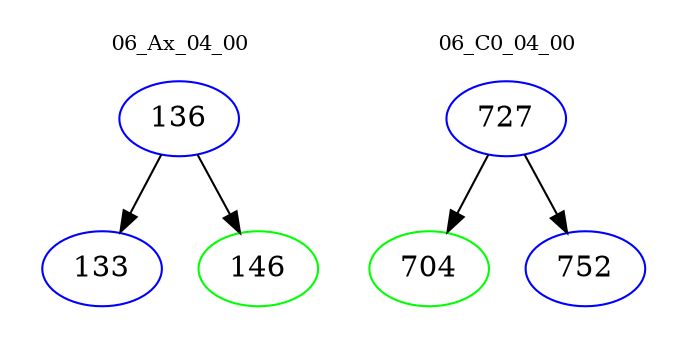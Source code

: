 digraph{
subgraph cluster_0 {
color = white
label = "06_Ax_04_00";
fontsize=10;
T0_136 [label="136", color="blue"]
T0_136 -> T0_133 [color="black"]
T0_133 [label="133", color="blue"]
T0_136 -> T0_146 [color="black"]
T0_146 [label="146", color="green"]
}
subgraph cluster_1 {
color = white
label = "06_C0_04_00";
fontsize=10;
T1_727 [label="727", color="blue"]
T1_727 -> T1_704 [color="black"]
T1_704 [label="704", color="green"]
T1_727 -> T1_752 [color="black"]
T1_752 [label="752", color="blue"]
}
}
